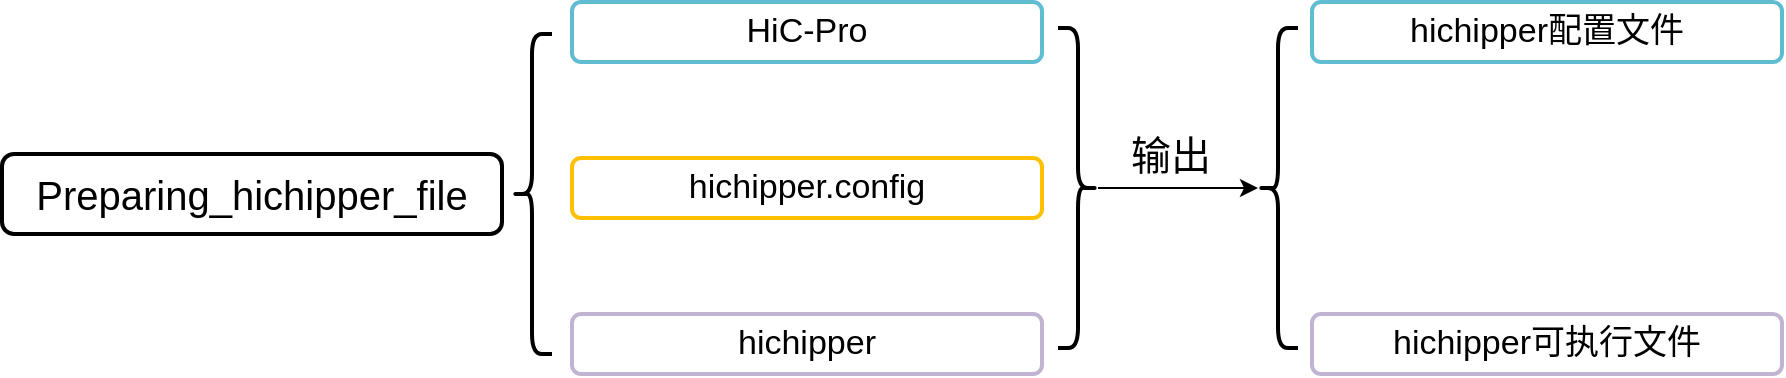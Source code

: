 <mxfile>
    <diagram id="vetG2wYWYzNCaH7Ft3RK" name="第 1 页">
        <mxGraphModel dx="1435" dy="991" grid="1" gridSize="10" guides="1" tooltips="1" connect="1" arrows="1" fold="1" page="1" pageScale="1" pageWidth="827" pageHeight="1169" math="0" shadow="0">
            <root>
                <mxCell id="0"/>
                <mxCell id="1" parent="0"/>
                <mxCell id="6" value="Preparing_hichipper_file" style="rounded=1;whiteSpace=wrap;html=1;strokeWidth=2;fontSize=20;" parent="1" vertex="1">
                    <mxGeometry x="20" y="350" width="250" height="40" as="geometry"/>
                </mxCell>
                <mxCell id="7" value="" style="shape=curlyBracket;whiteSpace=wrap;html=1;rounded=1;strokeWidth=2;" parent="1" vertex="1">
                    <mxGeometry x="275" y="290" width="20" height="160" as="geometry"/>
                </mxCell>
                <mxCell id="8" value="HiC-Pro" style="rounded=1;whiteSpace=wrap;html=1;strokeWidth=2;fontSize=17;strokeColor=#60BCD1;" parent="1" vertex="1">
                    <mxGeometry x="305" y="274" width="235" height="30" as="geometry"/>
                </mxCell>
                <mxCell id="9" value="hichipper.config" style="rounded=1;whiteSpace=wrap;html=1;strokeWidth=2;fontSize=17;strokeColor=#FEC000;" parent="1" vertex="1">
                    <mxGeometry x="305" y="352" width="235" height="30" as="geometry"/>
                </mxCell>
                <mxCell id="11" value="hichipper" style="rounded=1;whiteSpace=wrap;html=1;strokeWidth=2;fontSize=17;strokeColor=#C1B4D2;" parent="1" vertex="1">
                    <mxGeometry x="305" y="430" width="235" height="30" as="geometry"/>
                </mxCell>
                <mxCell id="14" value="" style="edgeStyle=none;html=1;" edge="1" parent="1" source="12" target="13">
                    <mxGeometry relative="1" as="geometry"/>
                </mxCell>
                <mxCell id="12" value="" style="shape=curlyBracket;whiteSpace=wrap;html=1;rounded=1;flipH=1;strokeWidth=2;" vertex="1" parent="1">
                    <mxGeometry x="548" y="287" width="20" height="160" as="geometry"/>
                </mxCell>
                <mxCell id="13" value="" style="shape=curlyBracket;whiteSpace=wrap;html=1;rounded=1;flipH=1;strokeWidth=2;direction=west;" vertex="1" parent="1">
                    <mxGeometry x="648" y="287" width="20" height="160" as="geometry"/>
                </mxCell>
                <mxCell id="15" value="hichipper配置文件" style="rounded=1;whiteSpace=wrap;html=1;strokeWidth=2;fontSize=17;strokeColor=#60BCD1;" vertex="1" parent="1">
                    <mxGeometry x="675" y="274" width="235" height="30" as="geometry"/>
                </mxCell>
                <mxCell id="16" value="hichipper可执行文件" style="rounded=1;whiteSpace=wrap;html=1;strokeWidth=2;fontSize=17;strokeColor=#C1B4D2;" vertex="1" parent="1">
                    <mxGeometry x="675" y="430" width="235" height="30" as="geometry"/>
                </mxCell>
                <mxCell id="17" value="&lt;span style=&quot;font-size: 20px&quot;&gt;输出&lt;/span&gt;" style="text;html=1;align=center;verticalAlign=middle;resizable=0;points=[];autosize=1;strokeColor=none;fillColor=none;" vertex="1" parent="1">
                    <mxGeometry x="574" y="340" width="60" height="20" as="geometry"/>
                </mxCell>
            </root>
        </mxGraphModel>
    </diagram>
</mxfile>